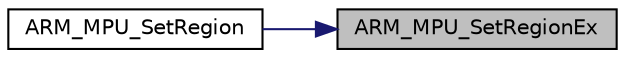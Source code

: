 digraph "ARM_MPU_SetRegionEx"
{
 // LATEX_PDF_SIZE
  edge [fontname="Helvetica",fontsize="10",labelfontname="Helvetica",labelfontsize="10"];
  node [fontname="Helvetica",fontsize="10",shape=record];
  rankdir="RL";
  Node1 [label="ARM_MPU_SetRegionEx",height=0.2,width=0.4,color="black", fillcolor="grey75", style="filled", fontcolor="black",tooltip=" "];
  Node1 -> Node2 [dir="back",color="midnightblue",fontsize="10",style="solid",fontname="Helvetica"];
  Node2 [label="ARM_MPU_SetRegion",height=0.2,width=0.4,color="black", fillcolor="white", style="filled",URL="$mpu__armv8_8h.html#a6d7f220015c070c0e469948c1775ee3d",tooltip=" "];
}

